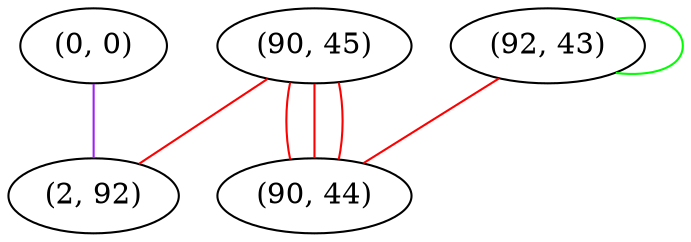 graph "" {
"(90, 45)";
"(0, 0)";
"(2, 92)";
"(92, 43)";
"(90, 44)";
"(90, 45)" -- "(2, 92)"  [color=red, key=0, weight=1];
"(90, 45)" -- "(90, 44)"  [color=red, key=0, weight=1];
"(90, 45)" -- "(90, 44)"  [color=red, key=1, weight=1];
"(90, 45)" -- "(90, 44)"  [color=red, key=2, weight=1];
"(0, 0)" -- "(2, 92)"  [color=purple, key=0, weight=4];
"(92, 43)" -- "(90, 44)"  [color=red, key=0, weight=1];
"(92, 43)" -- "(92, 43)"  [color=green, key=0, weight=2];
}

